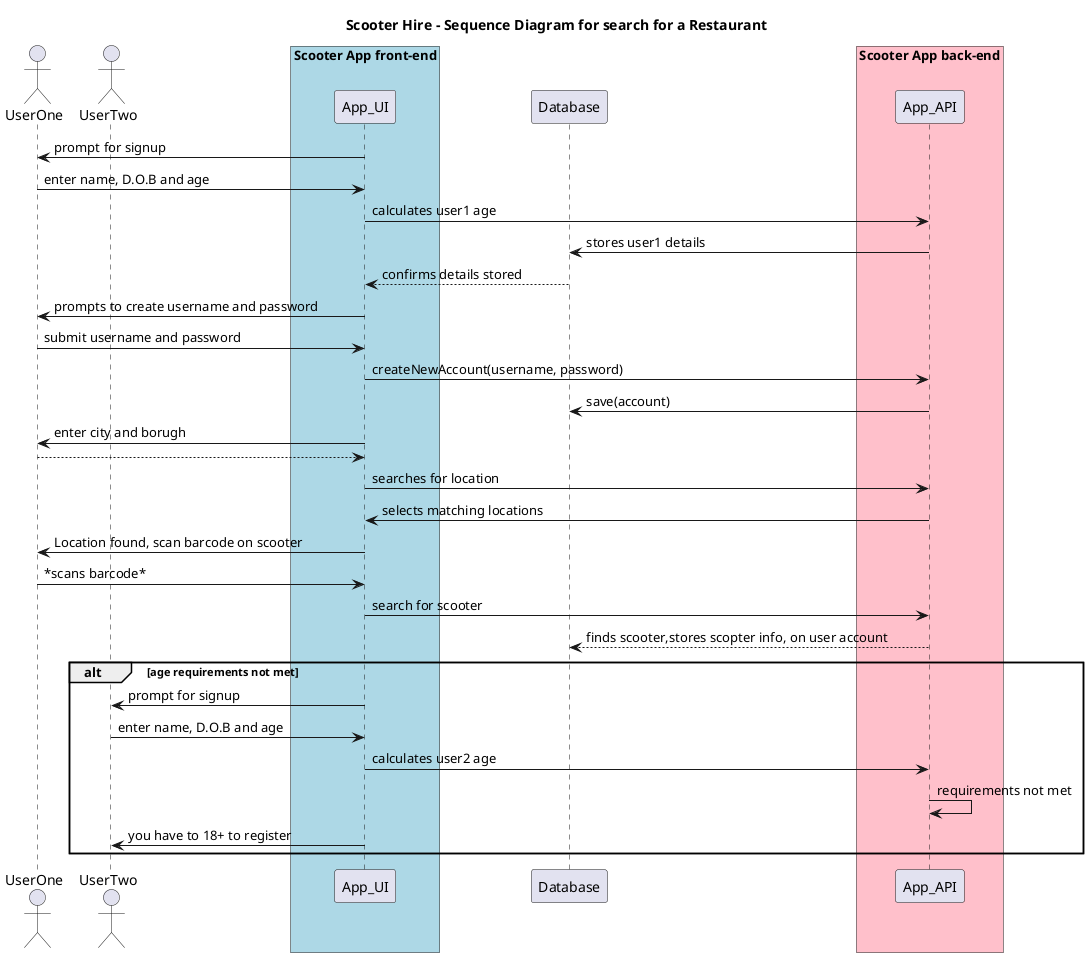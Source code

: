 @startuml

title "Scooter Hire - Sequence Diagram for search for a Restaurant"

actor UserOne
actor UserTwo


box "Scooter App front-end" #LightBlue
participant App_UI
end box


App_UI -> UserOne: prompt for signup
UserOne -> App_UI : enter name, D.O.B and age
App_UI -> App_API: calculates user1 age
App_API -> Database: stores user1 details
Database --> App_UI: confirms details stored
App_UI -> UserOne: prompts to create username and password 
UserOne -> App_UI : submit username and password
App_UI -> App_API : createNewAccount(username, password)
App_API -> Database : save(account)
App_UI-> UserOne:enter city and borugh
UserOne --> App_UI:
App_UI -> App_API : searches for location
App_API -> App_UI: selects matching locations
App_UI -> UserOne: Location found, scan barcode on scooter
UserOne -> App_UI: *scans barcode*
App_UI-> App_API: search for scooter
App_API --> Database : finds scooter,stores scopter info, on user account

box "Scooter App back-end" #Pink
participant App_API
end box

    
        alt age requirements not met
        App_UI -> UserTwo: prompt for signup
        UserTwo -> App_UI : enter name, D.O.B and age
        App_UI -> App_API: calculates user2 age
        App_API -> App_API: requirements not met
        App_UI -> UserTwo: you have to 18+ to register
        
    
        end
      
       

@enduml